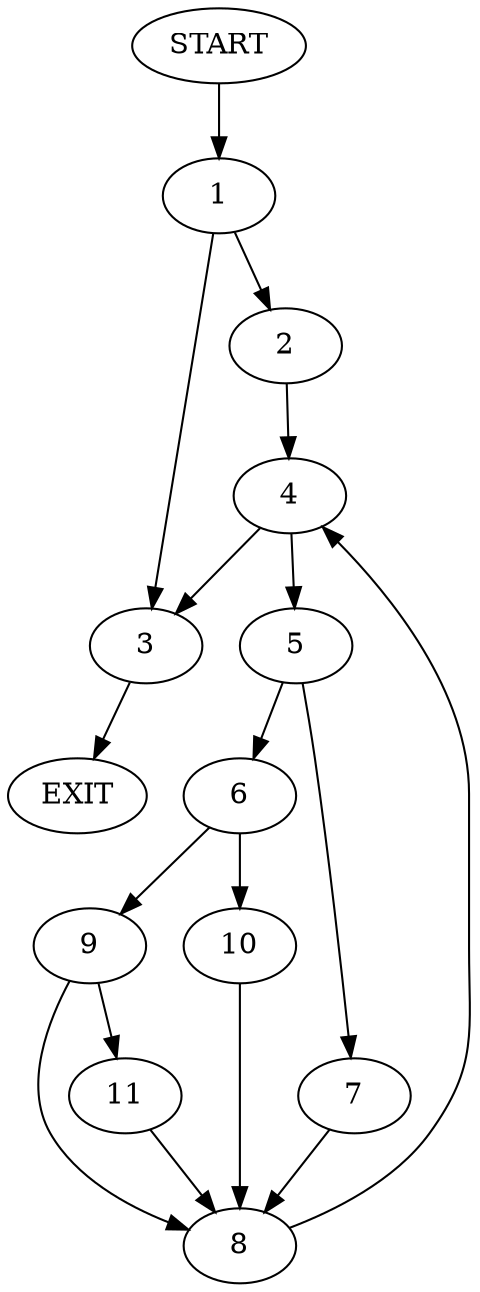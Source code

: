 digraph {
0 [label="START"]
12 [label="EXIT"]
0 -> 1
1 -> 2
1 -> 3
2 -> 4
3 -> 12
4 -> 5
4 -> 3
5 -> 6
5 -> 7
7 -> 8
6 -> 9
6 -> 10
8 -> 4
10 -> 8
9 -> 8
9 -> 11
11 -> 8
}
